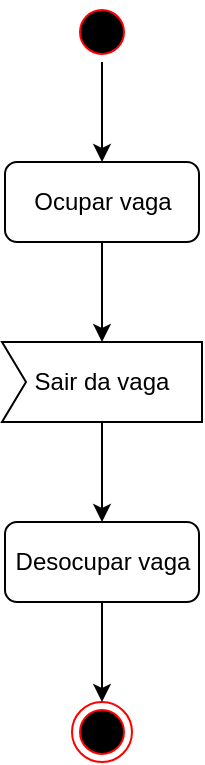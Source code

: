 <mxfile version="12.2.9" type="device" pages="1"><diagram id="fjOc1mpMxHUG3QhzN4w_" name="Page-1"><mxGraphModel dx="153" dy="400" grid="1" gridSize="10" guides="1" tooltips="1" connect="1" arrows="1" fold="1" page="1" pageScale="1" pageWidth="827" pageHeight="1169" math="0" shadow="0"><root><mxCell id="0"/><mxCell id="1" parent="0"/><mxCell id="Pi58kgcqrw20f2iXIol_-47" style="edgeStyle=orthogonalEdgeStyle;rounded=0;orthogonalLoop=1;jettySize=auto;html=1;entryX=0.5;entryY=0;entryDx=0;entryDy=0;" parent="1" source="r20sMSzW2wNN8znys9Ez-1" target="Pi58kgcqrw20f2iXIol_-46" edge="1"><mxGeometry relative="1" as="geometry"/></mxCell><mxCell id="r20sMSzW2wNN8znys9Ez-1" value="" style="ellipse;html=1;shape=startState;fillColor=#000000;strokeColor=#ff0000;" parent="1" vertex="1"><mxGeometry x="383" width="30" height="30" as="geometry"/></mxCell><mxCell id="r20sMSzW2wNN8znys9Ez-54" value="" style="ellipse;html=1;shape=endState;fillColor=#000000;strokeColor=#ff0000;" parent="1" vertex="1"><mxGeometry x="383" y="350" width="30" height="30" as="geometry"/></mxCell><mxCell id="Pi58kgcqrw20f2iXIol_-58" value="" style="edgeStyle=orthogonalEdgeStyle;rounded=0;orthogonalLoop=1;jettySize=auto;html=1;" parent="1" source="Pi58kgcqrw20f2iXIol_-46" target="Pi58kgcqrw20f2iXIol_-57" edge="1"><mxGeometry relative="1" as="geometry"/></mxCell><mxCell id="Pi58kgcqrw20f2iXIol_-46" value="Ocupar vaga" style="rounded=1;whiteSpace=wrap;html=1;" parent="1" vertex="1"><mxGeometry x="349.5" y="80" width="97" height="40" as="geometry"/></mxCell><mxCell id="Pi58kgcqrw20f2iXIol_-51" value="" style="edgeStyle=orthogonalEdgeStyle;rounded=0;orthogonalLoop=1;jettySize=auto;html=1;" parent="1" source="Pi58kgcqrw20f2iXIol_-49" target="r20sMSzW2wNN8znys9Ez-54" edge="1"><mxGeometry relative="1" as="geometry"/></mxCell><mxCell id="Pi58kgcqrw20f2iXIol_-49" value="Desocupar vaga" style="rounded=1;whiteSpace=wrap;html=1;" parent="1" vertex="1"><mxGeometry x="349.5" y="260" width="97" height="40" as="geometry"/></mxCell><mxCell id="Pi58kgcqrw20f2iXIol_-59" value="" style="edgeStyle=orthogonalEdgeStyle;rounded=0;orthogonalLoop=1;jettySize=auto;html=1;" parent="1" source="Pi58kgcqrw20f2iXIol_-57" target="Pi58kgcqrw20f2iXIol_-49" edge="1"><mxGeometry relative="1" as="geometry"/></mxCell><mxCell id="Pi58kgcqrw20f2iXIol_-57" value="Sair da vaga" style="html=1;shape=mxgraph.sysml.accEvent;strokeWidth=1;whiteSpace=wrap;align=center;" parent="1" vertex="1"><mxGeometry x="348" y="170" width="100" height="40" as="geometry"/></mxCell></root></mxGraphModel></diagram></mxfile>